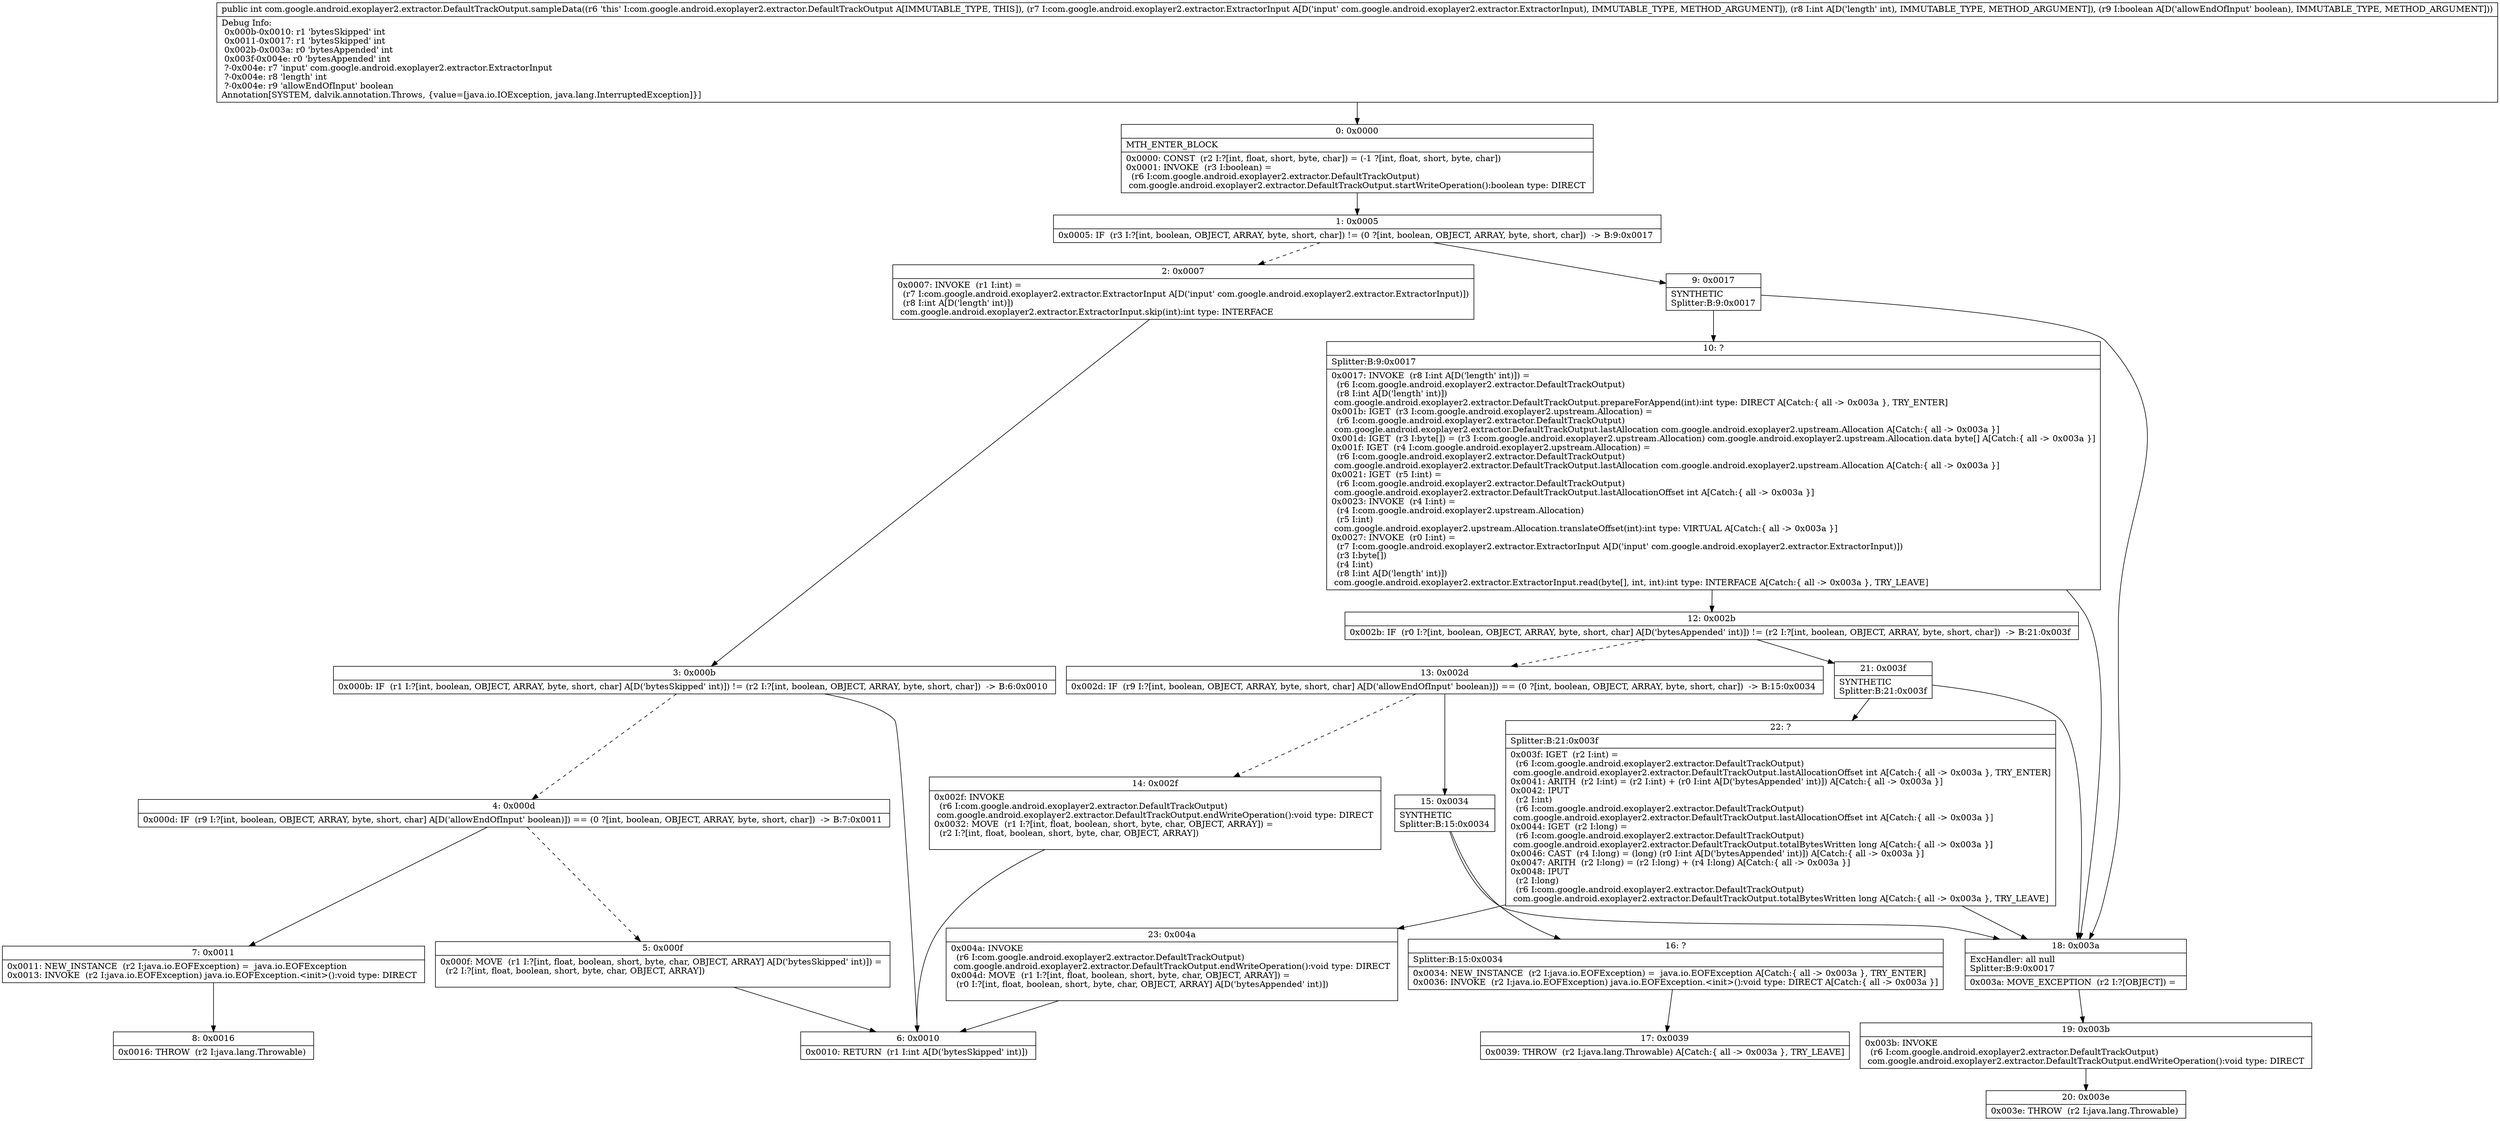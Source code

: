 digraph "CFG forcom.google.android.exoplayer2.extractor.DefaultTrackOutput.sampleData(Lcom\/google\/android\/exoplayer2\/extractor\/ExtractorInput;IZ)I" {
Node_0 [shape=record,label="{0\:\ 0x0000|MTH_ENTER_BLOCK\l|0x0000: CONST  (r2 I:?[int, float, short, byte, char]) = (\-1 ?[int, float, short, byte, char]) \l0x0001: INVOKE  (r3 I:boolean) = \l  (r6 I:com.google.android.exoplayer2.extractor.DefaultTrackOutput)\l com.google.android.exoplayer2.extractor.DefaultTrackOutput.startWriteOperation():boolean type: DIRECT \l}"];
Node_1 [shape=record,label="{1\:\ 0x0005|0x0005: IF  (r3 I:?[int, boolean, OBJECT, ARRAY, byte, short, char]) != (0 ?[int, boolean, OBJECT, ARRAY, byte, short, char])  \-\> B:9:0x0017 \l}"];
Node_2 [shape=record,label="{2\:\ 0x0007|0x0007: INVOKE  (r1 I:int) = \l  (r7 I:com.google.android.exoplayer2.extractor.ExtractorInput A[D('input' com.google.android.exoplayer2.extractor.ExtractorInput)])\l  (r8 I:int A[D('length' int)])\l com.google.android.exoplayer2.extractor.ExtractorInput.skip(int):int type: INTERFACE \l}"];
Node_3 [shape=record,label="{3\:\ 0x000b|0x000b: IF  (r1 I:?[int, boolean, OBJECT, ARRAY, byte, short, char] A[D('bytesSkipped' int)]) != (r2 I:?[int, boolean, OBJECT, ARRAY, byte, short, char])  \-\> B:6:0x0010 \l}"];
Node_4 [shape=record,label="{4\:\ 0x000d|0x000d: IF  (r9 I:?[int, boolean, OBJECT, ARRAY, byte, short, char] A[D('allowEndOfInput' boolean)]) == (0 ?[int, boolean, OBJECT, ARRAY, byte, short, char])  \-\> B:7:0x0011 \l}"];
Node_5 [shape=record,label="{5\:\ 0x000f|0x000f: MOVE  (r1 I:?[int, float, boolean, short, byte, char, OBJECT, ARRAY] A[D('bytesSkipped' int)]) = \l  (r2 I:?[int, float, boolean, short, byte, char, OBJECT, ARRAY])\l \l}"];
Node_6 [shape=record,label="{6\:\ 0x0010|0x0010: RETURN  (r1 I:int A[D('bytesSkipped' int)]) \l}"];
Node_7 [shape=record,label="{7\:\ 0x0011|0x0011: NEW_INSTANCE  (r2 I:java.io.EOFException) =  java.io.EOFException \l0x0013: INVOKE  (r2 I:java.io.EOFException) java.io.EOFException.\<init\>():void type: DIRECT \l}"];
Node_8 [shape=record,label="{8\:\ 0x0016|0x0016: THROW  (r2 I:java.lang.Throwable) \l}"];
Node_9 [shape=record,label="{9\:\ 0x0017|SYNTHETIC\lSplitter:B:9:0x0017\l}"];
Node_10 [shape=record,label="{10\:\ ?|Splitter:B:9:0x0017\l|0x0017: INVOKE  (r8 I:int A[D('length' int)]) = \l  (r6 I:com.google.android.exoplayer2.extractor.DefaultTrackOutput)\l  (r8 I:int A[D('length' int)])\l com.google.android.exoplayer2.extractor.DefaultTrackOutput.prepareForAppend(int):int type: DIRECT A[Catch:\{ all \-\> 0x003a \}, TRY_ENTER]\l0x001b: IGET  (r3 I:com.google.android.exoplayer2.upstream.Allocation) = \l  (r6 I:com.google.android.exoplayer2.extractor.DefaultTrackOutput)\l com.google.android.exoplayer2.extractor.DefaultTrackOutput.lastAllocation com.google.android.exoplayer2.upstream.Allocation A[Catch:\{ all \-\> 0x003a \}]\l0x001d: IGET  (r3 I:byte[]) = (r3 I:com.google.android.exoplayer2.upstream.Allocation) com.google.android.exoplayer2.upstream.Allocation.data byte[] A[Catch:\{ all \-\> 0x003a \}]\l0x001f: IGET  (r4 I:com.google.android.exoplayer2.upstream.Allocation) = \l  (r6 I:com.google.android.exoplayer2.extractor.DefaultTrackOutput)\l com.google.android.exoplayer2.extractor.DefaultTrackOutput.lastAllocation com.google.android.exoplayer2.upstream.Allocation A[Catch:\{ all \-\> 0x003a \}]\l0x0021: IGET  (r5 I:int) = \l  (r6 I:com.google.android.exoplayer2.extractor.DefaultTrackOutput)\l com.google.android.exoplayer2.extractor.DefaultTrackOutput.lastAllocationOffset int A[Catch:\{ all \-\> 0x003a \}]\l0x0023: INVOKE  (r4 I:int) = \l  (r4 I:com.google.android.exoplayer2.upstream.Allocation)\l  (r5 I:int)\l com.google.android.exoplayer2.upstream.Allocation.translateOffset(int):int type: VIRTUAL A[Catch:\{ all \-\> 0x003a \}]\l0x0027: INVOKE  (r0 I:int) = \l  (r7 I:com.google.android.exoplayer2.extractor.ExtractorInput A[D('input' com.google.android.exoplayer2.extractor.ExtractorInput)])\l  (r3 I:byte[])\l  (r4 I:int)\l  (r8 I:int A[D('length' int)])\l com.google.android.exoplayer2.extractor.ExtractorInput.read(byte[], int, int):int type: INTERFACE A[Catch:\{ all \-\> 0x003a \}, TRY_LEAVE]\l}"];
Node_12 [shape=record,label="{12\:\ 0x002b|0x002b: IF  (r0 I:?[int, boolean, OBJECT, ARRAY, byte, short, char] A[D('bytesAppended' int)]) != (r2 I:?[int, boolean, OBJECT, ARRAY, byte, short, char])  \-\> B:21:0x003f \l}"];
Node_13 [shape=record,label="{13\:\ 0x002d|0x002d: IF  (r9 I:?[int, boolean, OBJECT, ARRAY, byte, short, char] A[D('allowEndOfInput' boolean)]) == (0 ?[int, boolean, OBJECT, ARRAY, byte, short, char])  \-\> B:15:0x0034 \l}"];
Node_14 [shape=record,label="{14\:\ 0x002f|0x002f: INVOKE  \l  (r6 I:com.google.android.exoplayer2.extractor.DefaultTrackOutput)\l com.google.android.exoplayer2.extractor.DefaultTrackOutput.endWriteOperation():void type: DIRECT \l0x0032: MOVE  (r1 I:?[int, float, boolean, short, byte, char, OBJECT, ARRAY]) = \l  (r2 I:?[int, float, boolean, short, byte, char, OBJECT, ARRAY])\l \l}"];
Node_15 [shape=record,label="{15\:\ 0x0034|SYNTHETIC\lSplitter:B:15:0x0034\l}"];
Node_16 [shape=record,label="{16\:\ ?|Splitter:B:15:0x0034\l|0x0034: NEW_INSTANCE  (r2 I:java.io.EOFException) =  java.io.EOFException A[Catch:\{ all \-\> 0x003a \}, TRY_ENTER]\l0x0036: INVOKE  (r2 I:java.io.EOFException) java.io.EOFException.\<init\>():void type: DIRECT A[Catch:\{ all \-\> 0x003a \}]\l}"];
Node_17 [shape=record,label="{17\:\ 0x0039|0x0039: THROW  (r2 I:java.lang.Throwable) A[Catch:\{ all \-\> 0x003a \}, TRY_LEAVE]\l}"];
Node_18 [shape=record,label="{18\:\ 0x003a|ExcHandler: all null\lSplitter:B:9:0x0017\l|0x003a: MOVE_EXCEPTION  (r2 I:?[OBJECT]) =  \l}"];
Node_19 [shape=record,label="{19\:\ 0x003b|0x003b: INVOKE  \l  (r6 I:com.google.android.exoplayer2.extractor.DefaultTrackOutput)\l com.google.android.exoplayer2.extractor.DefaultTrackOutput.endWriteOperation():void type: DIRECT \l}"];
Node_20 [shape=record,label="{20\:\ 0x003e|0x003e: THROW  (r2 I:java.lang.Throwable) \l}"];
Node_21 [shape=record,label="{21\:\ 0x003f|SYNTHETIC\lSplitter:B:21:0x003f\l}"];
Node_22 [shape=record,label="{22\:\ ?|Splitter:B:21:0x003f\l|0x003f: IGET  (r2 I:int) = \l  (r6 I:com.google.android.exoplayer2.extractor.DefaultTrackOutput)\l com.google.android.exoplayer2.extractor.DefaultTrackOutput.lastAllocationOffset int A[Catch:\{ all \-\> 0x003a \}, TRY_ENTER]\l0x0041: ARITH  (r2 I:int) = (r2 I:int) + (r0 I:int A[D('bytesAppended' int)]) A[Catch:\{ all \-\> 0x003a \}]\l0x0042: IPUT  \l  (r2 I:int)\l  (r6 I:com.google.android.exoplayer2.extractor.DefaultTrackOutput)\l com.google.android.exoplayer2.extractor.DefaultTrackOutput.lastAllocationOffset int A[Catch:\{ all \-\> 0x003a \}]\l0x0044: IGET  (r2 I:long) = \l  (r6 I:com.google.android.exoplayer2.extractor.DefaultTrackOutput)\l com.google.android.exoplayer2.extractor.DefaultTrackOutput.totalBytesWritten long A[Catch:\{ all \-\> 0x003a \}]\l0x0046: CAST  (r4 I:long) = (long) (r0 I:int A[D('bytesAppended' int)]) A[Catch:\{ all \-\> 0x003a \}]\l0x0047: ARITH  (r2 I:long) = (r2 I:long) + (r4 I:long) A[Catch:\{ all \-\> 0x003a \}]\l0x0048: IPUT  \l  (r2 I:long)\l  (r6 I:com.google.android.exoplayer2.extractor.DefaultTrackOutput)\l com.google.android.exoplayer2.extractor.DefaultTrackOutput.totalBytesWritten long A[Catch:\{ all \-\> 0x003a \}, TRY_LEAVE]\l}"];
Node_23 [shape=record,label="{23\:\ 0x004a|0x004a: INVOKE  \l  (r6 I:com.google.android.exoplayer2.extractor.DefaultTrackOutput)\l com.google.android.exoplayer2.extractor.DefaultTrackOutput.endWriteOperation():void type: DIRECT \l0x004d: MOVE  (r1 I:?[int, float, boolean, short, byte, char, OBJECT, ARRAY]) = \l  (r0 I:?[int, float, boolean, short, byte, char, OBJECT, ARRAY] A[D('bytesAppended' int)])\l \l}"];
MethodNode[shape=record,label="{public int com.google.android.exoplayer2.extractor.DefaultTrackOutput.sampleData((r6 'this' I:com.google.android.exoplayer2.extractor.DefaultTrackOutput A[IMMUTABLE_TYPE, THIS]), (r7 I:com.google.android.exoplayer2.extractor.ExtractorInput A[D('input' com.google.android.exoplayer2.extractor.ExtractorInput), IMMUTABLE_TYPE, METHOD_ARGUMENT]), (r8 I:int A[D('length' int), IMMUTABLE_TYPE, METHOD_ARGUMENT]), (r9 I:boolean A[D('allowEndOfInput' boolean), IMMUTABLE_TYPE, METHOD_ARGUMENT]))  | Debug Info:\l  0x000b\-0x0010: r1 'bytesSkipped' int\l  0x0011\-0x0017: r1 'bytesSkipped' int\l  0x002b\-0x003a: r0 'bytesAppended' int\l  0x003f\-0x004e: r0 'bytesAppended' int\l  ?\-0x004e: r7 'input' com.google.android.exoplayer2.extractor.ExtractorInput\l  ?\-0x004e: r8 'length' int\l  ?\-0x004e: r9 'allowEndOfInput' boolean\lAnnotation[SYSTEM, dalvik.annotation.Throws, \{value=[java.io.IOException, java.lang.InterruptedException]\}]\l}"];
MethodNode -> Node_0;
Node_0 -> Node_1;
Node_1 -> Node_2[style=dashed];
Node_1 -> Node_9;
Node_2 -> Node_3;
Node_3 -> Node_4[style=dashed];
Node_3 -> Node_6;
Node_4 -> Node_5[style=dashed];
Node_4 -> Node_7;
Node_5 -> Node_6;
Node_7 -> Node_8;
Node_9 -> Node_10;
Node_9 -> Node_18;
Node_10 -> Node_18;
Node_10 -> Node_12;
Node_12 -> Node_13[style=dashed];
Node_12 -> Node_21;
Node_13 -> Node_14[style=dashed];
Node_13 -> Node_15;
Node_14 -> Node_6;
Node_15 -> Node_16;
Node_15 -> Node_18;
Node_16 -> Node_17;
Node_18 -> Node_19;
Node_19 -> Node_20;
Node_21 -> Node_22;
Node_21 -> Node_18;
Node_22 -> Node_23;
Node_22 -> Node_18;
Node_23 -> Node_6;
}

